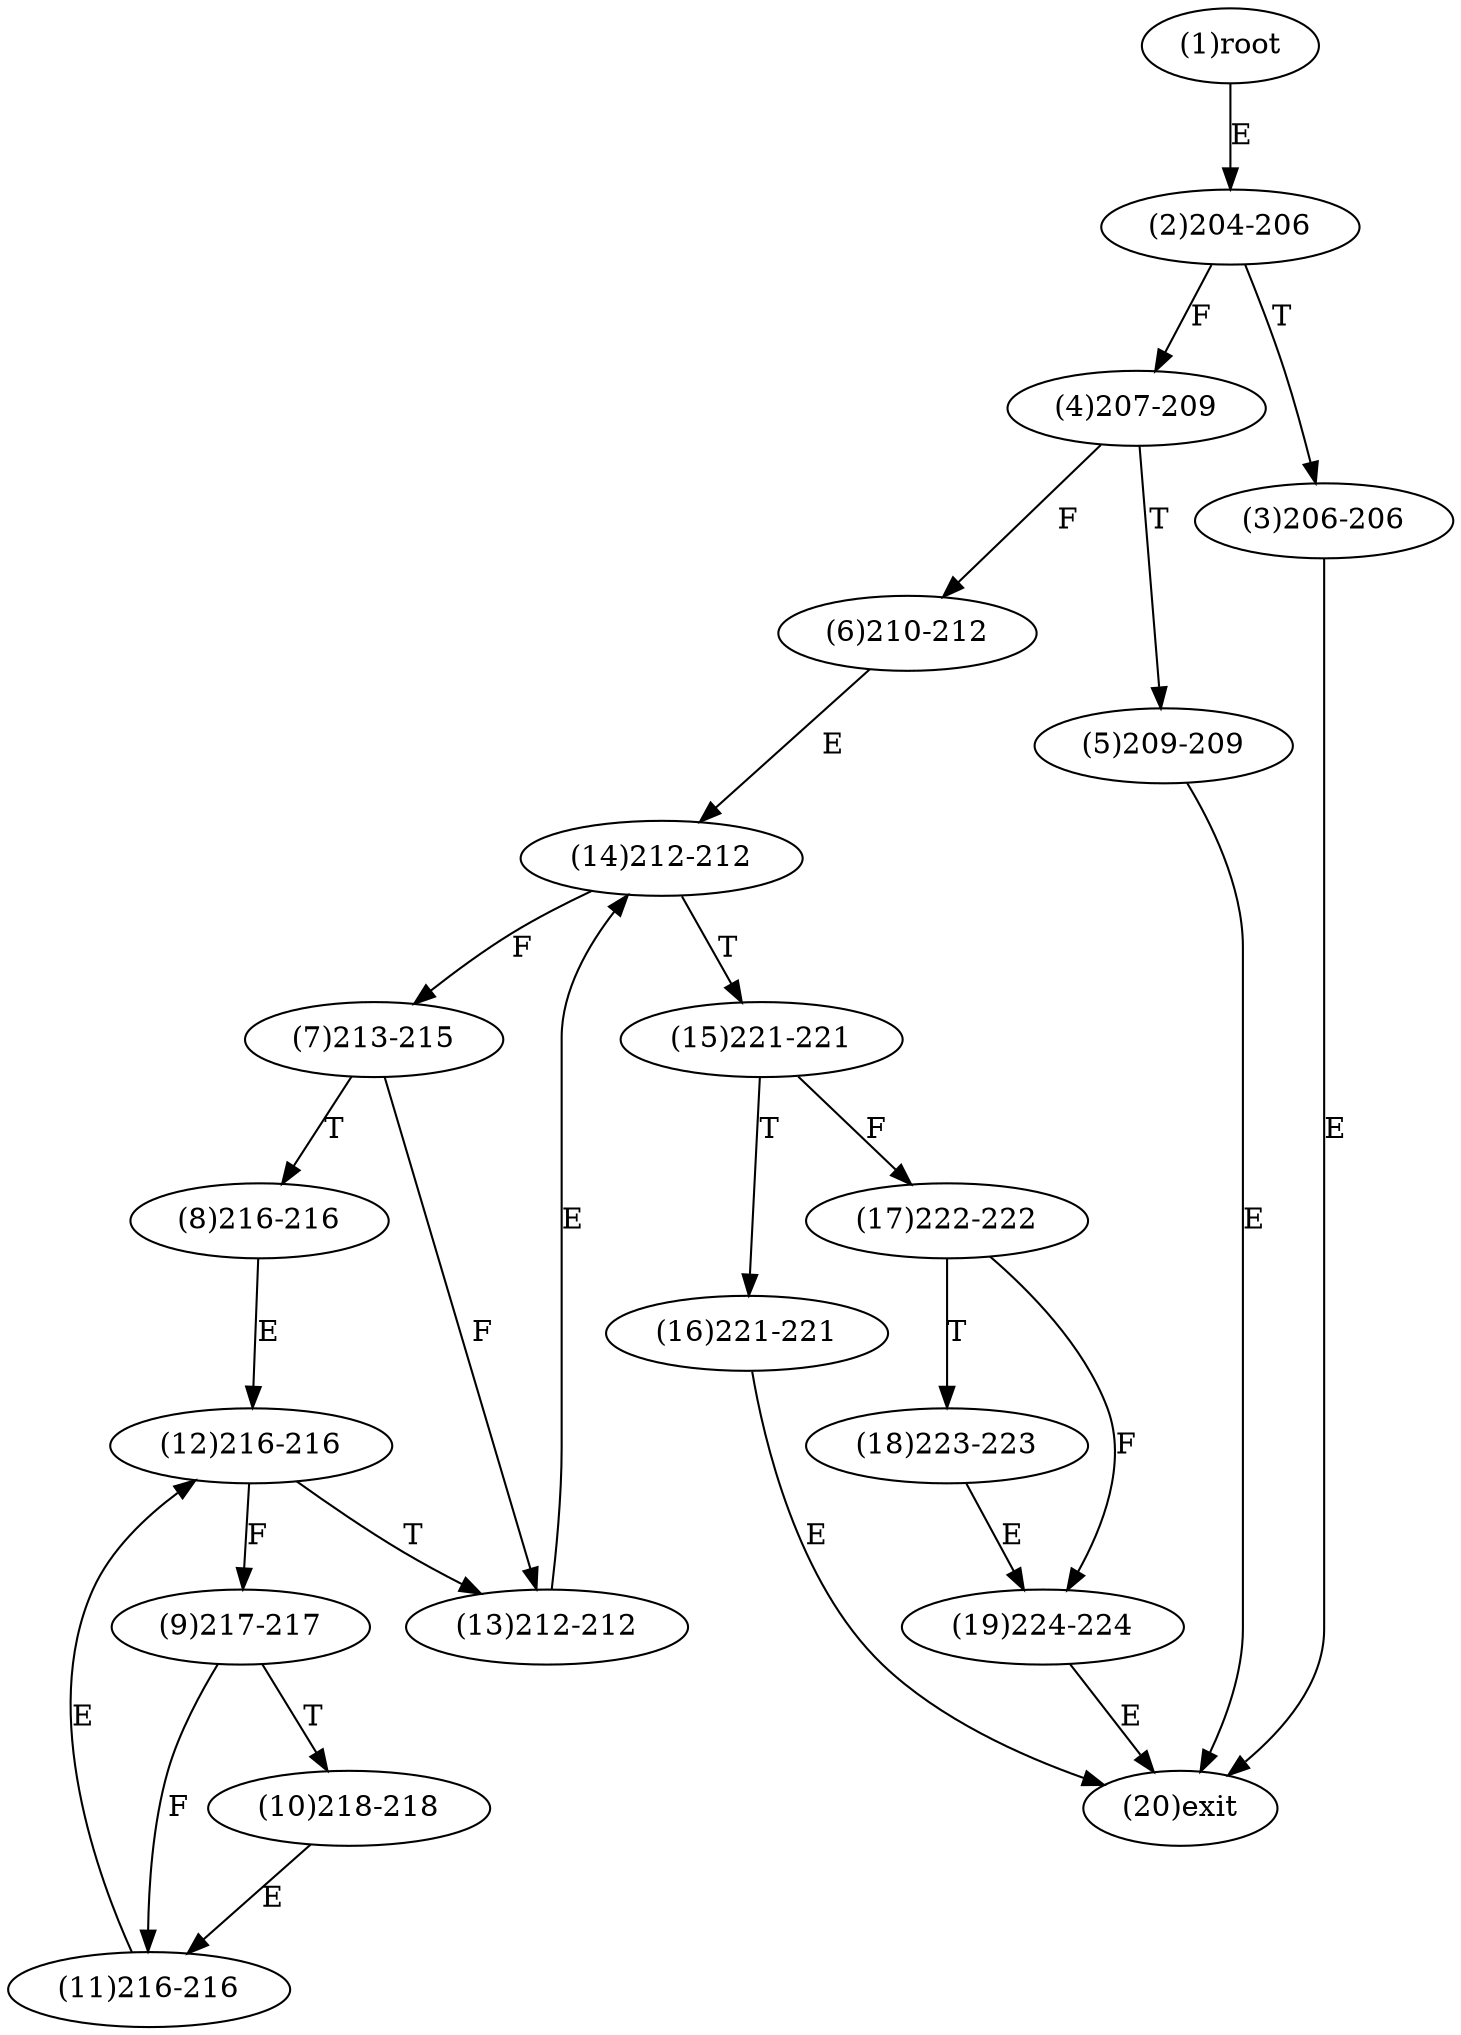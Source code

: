 digraph "" { 
1[ label="(1)root"];
2[ label="(2)204-206"];
3[ label="(3)206-206"];
4[ label="(4)207-209"];
5[ label="(5)209-209"];
6[ label="(6)210-212"];
7[ label="(7)213-215"];
8[ label="(8)216-216"];
9[ label="(9)217-217"];
10[ label="(10)218-218"];
11[ label="(11)216-216"];
12[ label="(12)216-216"];
13[ label="(13)212-212"];
14[ label="(14)212-212"];
15[ label="(15)221-221"];
17[ label="(17)222-222"];
16[ label="(16)221-221"];
19[ label="(19)224-224"];
18[ label="(18)223-223"];
20[ label="(20)exit"];
1->2[ label="E"];
2->4[ label="F"];
2->3[ label="T"];
3->20[ label="E"];
4->6[ label="F"];
4->5[ label="T"];
5->20[ label="E"];
6->14[ label="E"];
7->13[ label="F"];
7->8[ label="T"];
8->12[ label="E"];
9->11[ label="F"];
9->10[ label="T"];
10->11[ label="E"];
11->12[ label="E"];
12->9[ label="F"];
12->13[ label="T"];
13->14[ label="E"];
14->7[ label="F"];
14->15[ label="T"];
15->17[ label="F"];
15->16[ label="T"];
16->20[ label="E"];
17->19[ label="F"];
17->18[ label="T"];
18->19[ label="E"];
19->20[ label="E"];
}